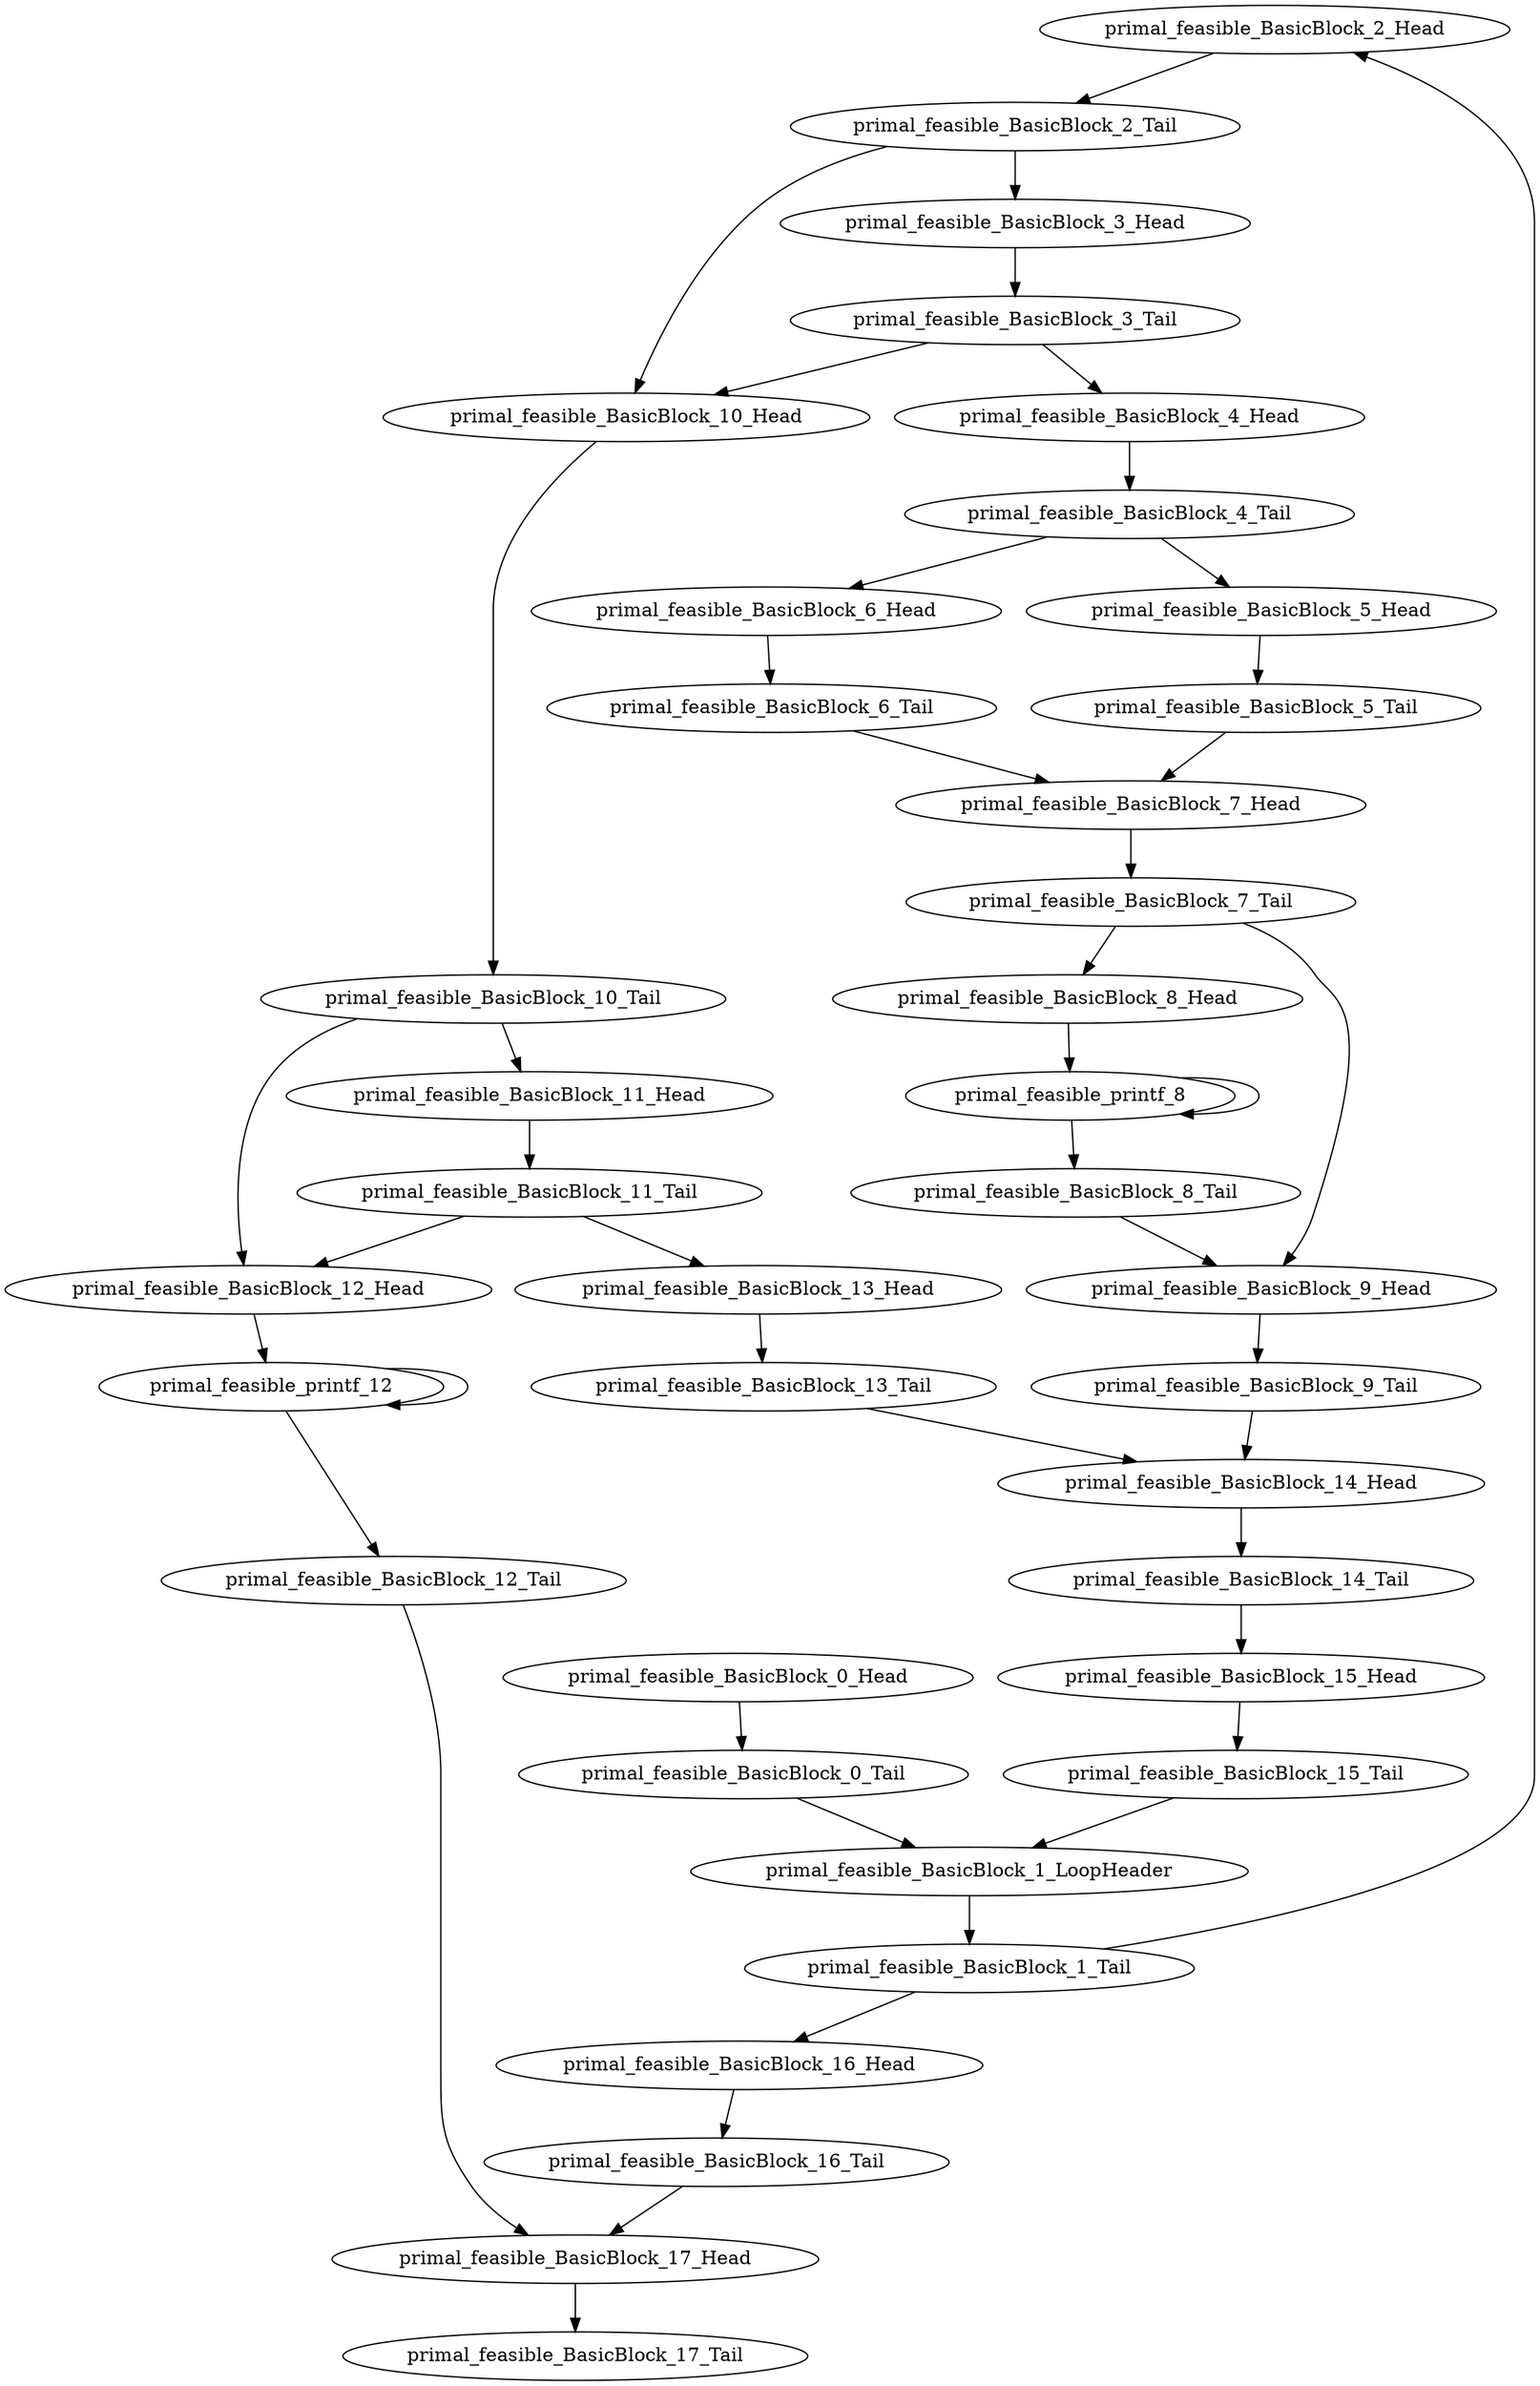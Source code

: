 digraph G {
    "primal_feasible_BasicBlock_2_Head" -> "primal_feasible_BasicBlock_2_Tail"
    "primal_feasible_BasicBlock_0_Head" -> "primal_feasible_BasicBlock_0_Tail"
    "primal_feasible_BasicBlock_4_Tail" -> "primal_feasible_BasicBlock_5_Head"
    "primal_feasible_BasicBlock_4_Tail" -> "primal_feasible_BasicBlock_6_Head"
    "primal_feasible_BasicBlock_16_Tail" -> "primal_feasible_BasicBlock_17_Head"
    "primal_feasible_printf_8" -> "primal_feasible_printf_8"
    "primal_feasible_printf_8" -> "primal_feasible_BasicBlock_8_Tail"
    "primal_feasible_printf_12" -> "primal_feasible_printf_12"
    "primal_feasible_printf_12" -> "primal_feasible_BasicBlock_12_Tail"
    "primal_feasible_BasicBlock_7_Head" -> "primal_feasible_BasicBlock_7_Tail"
    "primal_feasible_BasicBlock_4_Head" -> "primal_feasible_BasicBlock_4_Tail"
    "primal_feasible_BasicBlock_9_Tail" -> "primal_feasible_BasicBlock_14_Head"
    "primal_feasible_BasicBlock_14_Tail" -> "primal_feasible_BasicBlock_15_Head"
    "primal_feasible_BasicBlock_10_Head" -> "primal_feasible_BasicBlock_10_Tail"
    "primal_feasible_BasicBlock_9_Head" -> "primal_feasible_BasicBlock_9_Tail"
    "primal_feasible_BasicBlock_7_Tail" -> "primal_feasible_BasicBlock_9_Head"
    "primal_feasible_BasicBlock_7_Tail" -> "primal_feasible_BasicBlock_8_Head"
    "primal_feasible_BasicBlock_8_Tail" -> "primal_feasible_BasicBlock_9_Head"
    "primal_feasible_BasicBlock_12_Head" -> "primal_feasible_printf_12"
    "primal_feasible_BasicBlock_8_Head" -> "primal_feasible_printf_8"
    "primal_feasible_BasicBlock_6_Tail" -> "primal_feasible_BasicBlock_7_Head"
    "primal_feasible_BasicBlock_15_Head" -> "primal_feasible_BasicBlock_15_Tail"
    "primal_feasible_BasicBlock_1_LoopHeader" -> "primal_feasible_BasicBlock_1_Tail"
    "primal_feasible_BasicBlock_1_Tail" -> "primal_feasible_BasicBlock_2_Head"
    "primal_feasible_BasicBlock_1_Tail" -> "primal_feasible_BasicBlock_16_Head"
    "primal_feasible_BasicBlock_10_Tail" -> "primal_feasible_BasicBlock_12_Head"
    "primal_feasible_BasicBlock_10_Tail" -> "primal_feasible_BasicBlock_11_Head"
    "primal_feasible_BasicBlock_11_Tail" -> "primal_feasible_BasicBlock_12_Head"
    "primal_feasible_BasicBlock_11_Tail" -> "primal_feasible_BasicBlock_13_Head"
    "primal_feasible_BasicBlock_3_Head" -> "primal_feasible_BasicBlock_3_Tail"
    "primal_feasible_BasicBlock_5_Head" -> "primal_feasible_BasicBlock_5_Tail"
    "primal_feasible_BasicBlock_17_Head" -> "primal_feasible_BasicBlock_17_Tail"
    "primal_feasible_BasicBlock_2_Tail" -> "primal_feasible_BasicBlock_10_Head"
    "primal_feasible_BasicBlock_2_Tail" -> "primal_feasible_BasicBlock_3_Head"
    "primal_feasible_BasicBlock_13_Head" -> "primal_feasible_BasicBlock_13_Tail"
    "primal_feasible_BasicBlock_16_Head" -> "primal_feasible_BasicBlock_16_Tail"
    "primal_feasible_BasicBlock_15_Tail" -> "primal_feasible_BasicBlock_1_LoopHeader"
    "primal_feasible_BasicBlock_0_Tail" -> "primal_feasible_BasicBlock_1_LoopHeader"
    "primal_feasible_BasicBlock_6_Head" -> "primal_feasible_BasicBlock_6_Tail"
    "primal_feasible_BasicBlock_14_Head" -> "primal_feasible_BasicBlock_14_Tail"
    "primal_feasible_BasicBlock_12_Tail" -> "primal_feasible_BasicBlock_17_Head"
    "primal_feasible_BasicBlock_5_Tail" -> "primal_feasible_BasicBlock_7_Head"
    "primal_feasible_BasicBlock_11_Head" -> "primal_feasible_BasicBlock_11_Tail"
    "primal_feasible_BasicBlock_3_Tail" -> "primal_feasible_BasicBlock_4_Head"
    "primal_feasible_BasicBlock_3_Tail" -> "primal_feasible_BasicBlock_10_Head"
    "primal_feasible_BasicBlock_13_Tail" -> "primal_feasible_BasicBlock_14_Head"
}
